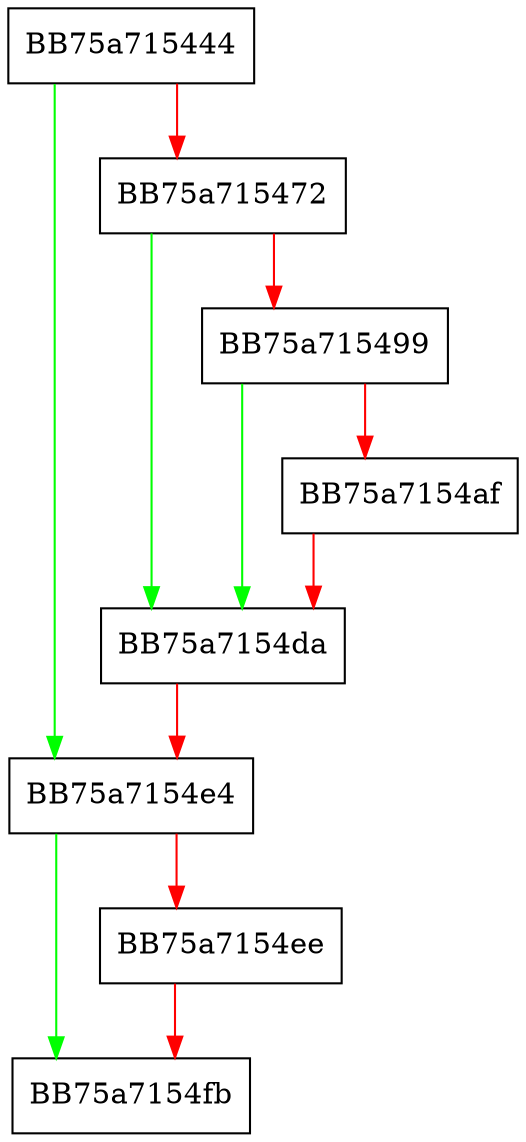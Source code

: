 digraph AddUEFIScanStatus {
  node [shape="box"];
  graph [splines=ortho];
  BB75a715444 -> BB75a7154e4 [color="green"];
  BB75a715444 -> BB75a715472 [color="red"];
  BB75a715472 -> BB75a7154da [color="green"];
  BB75a715472 -> BB75a715499 [color="red"];
  BB75a715499 -> BB75a7154da [color="green"];
  BB75a715499 -> BB75a7154af [color="red"];
  BB75a7154af -> BB75a7154da [color="red"];
  BB75a7154da -> BB75a7154e4 [color="red"];
  BB75a7154e4 -> BB75a7154fb [color="green"];
  BB75a7154e4 -> BB75a7154ee [color="red"];
  BB75a7154ee -> BB75a7154fb [color="red"];
}
